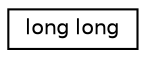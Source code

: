 digraph "Graphical Class Hierarchy"
{
 // INTERACTIVE_SVG=YES
 // LATEX_PDF_SIZE
  edge [fontname="Helvetica",fontsize="10",labelfontname="Helvetica",labelfontsize="10"];
  node [fontname="Helvetica",fontsize="10",shape=record];
  rankdir="LR";
  Node0 [label="long long",height=0.2,width=0.4,color="black", fillcolor="white", style="filled",URL="$classlong_01long.html",tooltip=" "];
}
